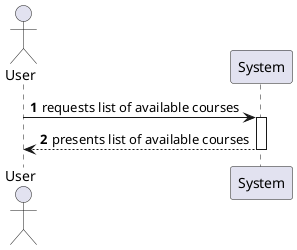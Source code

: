 @startuml

actor "User" as user
participant "System" as sys

autonumber

user -> sys: requests list of available courses
activate sys
sys --> user: presents list of available courses
deactivate sys


@enduml